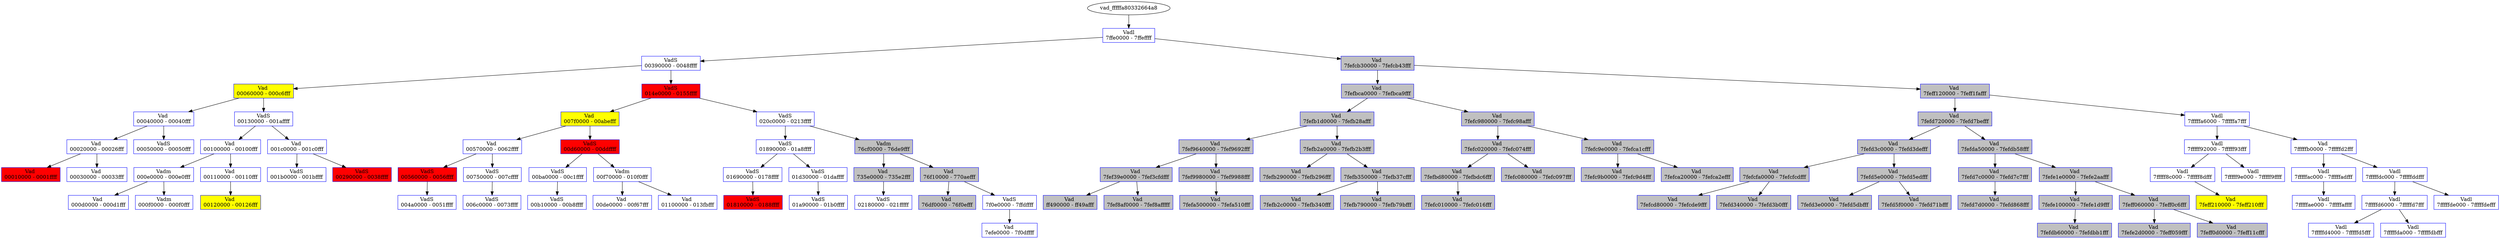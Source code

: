 /* Pid:    772 */
digraph processtree {
graph [rankdir = "TB"];
vad_fffffa80332664a8 -> vad_fffffa8032c65450
vad_fffffa8032c65450 [label = "{ Vadl\n7ffe0000 - 7ffeffff }"shape = "record" color = "blue" style = "filled" fillcolor = "white"];
vad_fffffa8032c65450 -> vad_fffffa8033254f00
vad_fffffa8033254f00 [label = "{ VadS\n00390000 - 0048ffff }"shape = "record" color = "blue" style = "filled" fillcolor = "white"];
vad_fffffa8033254f00 -> vad_fffffa803326fef0
vad_fffffa803326fef0 [label = "{ Vad \n00060000 - 000c6fff }"shape = "record" color = "blue" style = "filled" fillcolor = "yellow"];
vad_fffffa803326fef0 -> vad_fffffa803325e740
vad_fffffa803325e740 [label = "{ Vad \n00040000 - 00040fff }"shape = "record" color = "blue" style = "filled" fillcolor = "white"];
vad_fffffa803325e740 -> vad_fffffa8033239f80
vad_fffffa8033239f80 [label = "{ Vad \n00020000 - 00026fff }"shape = "record" color = "blue" style = "filled" fillcolor = "white"];
vad_fffffa8033239f80 -> vad_fffffa803254eb20
vad_fffffa803254eb20 [label = "{ Vad \n00010000 - 0001ffff }"shape = "record" color = "blue" style = "filled" fillcolor = "red"];
vad_fffffa8033239f80 -> vad_fffffa803322a8e0
vad_fffffa803322a8e0 [label = "{ Vad \n00030000 - 00033fff }"shape = "record" color = "blue" style = "filled" fillcolor = "white"];
vad_fffffa803325e740 -> vad_fffffa8033266f00
vad_fffffa8033266f00 [label = "{ VadS\n00050000 - 00050fff }"shape = "record" color = "blue" style = "filled" fillcolor = "white"];
vad_fffffa803326fef0 -> vad_fffffa8033246ee0
vad_fffffa8033246ee0 [label = "{ VadS\n00130000 - 001affff }"shape = "record" color = "blue" style = "filled" fillcolor = "white"];
vad_fffffa8033246ee0 -> vad_fffffa80332f5810
vad_fffffa80332f5810 [label = "{ Vad \n00100000 - 00100fff }"shape = "record" color = "blue" style = "filled" fillcolor = "white"];
vad_fffffa80332f5810 -> vad_fffffa803328a9a0
vad_fffffa803328a9a0 [label = "{ Vadm\n000e0000 - 000e0fff }"shape = "record" color = "blue" style = "filled" fillcolor = "white"];
vad_fffffa803328a9a0 -> vad_fffffa803327a880
vad_fffffa803327a880 [label = "{ Vad \n000d0000 - 000d1fff }"shape = "record" color = "blue" style = "filled" fillcolor = "white"];
vad_fffffa803328a9a0 -> vad_fffffa803322abe0
vad_fffffa803322abe0 [label = "{ Vadm\n000f0000 - 000f0fff }"shape = "record" color = "blue" style = "filled" fillcolor = "white"];
vad_fffffa80332f5810 -> vad_fffffa80332f6d00
vad_fffffa80332f6d00 [label = "{ Vad \n00110000 - 00110fff }"shape = "record" color = "blue" style = "filled" fillcolor = "white"];
vad_fffffa80332f6d00 -> vad_fffffa80332f6a40
vad_fffffa80332f6a40 [label = "{ Vad \n00120000 - 00126fff }"shape = "record" color = "blue" style = "filled" fillcolor = "yellow"];
vad_fffffa8033246ee0 -> vad_fffffa8031f2c450
vad_fffffa8031f2c450 [label = "{ Vad \n001c0000 - 001c0fff }"shape = "record" color = "blue" style = "filled" fillcolor = "white"];
vad_fffffa8031f2c450 -> vad_fffffa80332f5cf0
vad_fffffa80332f5cf0 [label = "{ VadS\n001b0000 - 001bffff }"shape = "record" color = "blue" style = "filled" fillcolor = "white"];
vad_fffffa8031f2c450 -> vad_fffffa803314a1c0
vad_fffffa803314a1c0 [label = "{ VadS\n00290000 - 0038ffff }"shape = "record" color = "blue" style = "filled" fillcolor = "red"];
vad_fffffa8033254f00 -> vad_fffffa803328adb0
vad_fffffa803328adb0 [label = "{ VadS\n014e0000 - 0155ffff }"shape = "record" color = "blue" style = "filled" fillcolor = "red"];
vad_fffffa803328adb0 -> vad_fffffa8032a21800
vad_fffffa8032a21800 [label = "{ Vad \n007f0000 - 00abefff }"shape = "record" color = "blue" style = "filled" fillcolor = "yellow"];
vad_fffffa8032a21800 -> vad_fffffa8033293d90
vad_fffffa8033293d90 [label = "{ Vad \n00570000 - 0062ffff }"shape = "record" color = "blue" style = "filled" fillcolor = "white"];
vad_fffffa8033293d90 -> vad_fffffa8032c652e0
vad_fffffa8032c652e0 [label = "{ VadS\n00560000 - 0056ffff }"shape = "record" color = "blue" style = "filled" fillcolor = "red"];
vad_fffffa8032c652e0 -> vad_fffffa80332a2ec0
vad_fffffa80332a2ec0 [label = "{ VadS\n004a0000 - 0051ffff }"shape = "record" color = "blue" style = "filled" fillcolor = "white"];
vad_fffffa8033293d90 -> vad_fffffa80323ec4f0
vad_fffffa80323ec4f0 [label = "{ VadS\n00750000 - 007cffff }"shape = "record" color = "blue" style = "filled" fillcolor = "white"];
vad_fffffa80323ec4f0 -> vad_fffffa80316845b0
vad_fffffa80316845b0 [label = "{ VadS\n006c0000 - 0073ffff }"shape = "record" color = "blue" style = "filled" fillcolor = "white"];
vad_fffffa8032a21800 -> vad_fffffa8033287240
vad_fffffa8033287240 [label = "{ VadS\n00d60000 - 00ddffff }"shape = "record" color = "blue" style = "filled" fillcolor = "red"];
vad_fffffa8033287240 -> vad_fffffa8033213b40
vad_fffffa8033213b40 [label = "{ VadS\n00ba0000 - 00c1ffff }"shape = "record" color = "blue" style = "filled" fillcolor = "white"];
vad_fffffa8033213b40 -> vad_fffffa803325ec60
vad_fffffa803325ec60 [label = "{ VadS\n00b10000 - 00b8ffff }"shape = "record" color = "blue" style = "filled" fillcolor = "white"];
vad_fffffa8033287240 -> vad_fffffa80332893b0
vad_fffffa80332893b0 [label = "{ Vadm\n00f70000 - 010f0fff }"shape = "record" color = "blue" style = "filled" fillcolor = "white"];
vad_fffffa80332893b0 -> vad_fffffa8032c653c0
vad_fffffa8032c653c0 [label = "{ Vad \n00de0000 - 00f67fff }"shape = "record" color = "blue" style = "filled" fillcolor = "white"];
vad_fffffa80332893b0 -> vad_fffffa80332788f0
vad_fffffa80332788f0 [label = "{ Vad \n01100000 - 013fbfff }"shape = "record" color = "blue" style = "filled" fillcolor = "white"];
vad_fffffa803328adb0 -> vad_fffffa8033514a30
vad_fffffa8033514a30 [label = "{ VadS\n020c0000 - 0213ffff }"shape = "record" color = "blue" style = "filled" fillcolor = "white"];
vad_fffffa8033514a30 -> vad_fffffa8033264d10
vad_fffffa8033264d10 [label = "{ VadS\n01890000 - 01a8ffff }"shape = "record" color = "blue" style = "filled" fillcolor = "white"];
vad_fffffa8033264d10 -> vad_fffffa80333b6ca0
vad_fffffa80333b6ca0 [label = "{ VadS\n01690000 - 0178ffff }"shape = "record" color = "blue" style = "filled" fillcolor = "white"];
vad_fffffa80333b6ca0 -> vad_fffffa80335377c0
vad_fffffa80335377c0 [label = "{ VadS\n01810000 - 0188ffff }"shape = "record" color = "blue" style = "filled" fillcolor = "red"];
vad_fffffa8033264d10 -> vad_fffffa8032026390
vad_fffffa8032026390 [label = "{ VadS\n01d30000 - 01daffff }"shape = "record" color = "blue" style = "filled" fillcolor = "white"];
vad_fffffa8032026390 -> vad_fffffa80316af1b0
vad_fffffa80316af1b0 [label = "{ VadS\n01a90000 - 01b0ffff }"shape = "record" color = "blue" style = "filled" fillcolor = "white"];
vad_fffffa8033514a30 -> vad_fffffa8033278010
vad_fffffa8033278010 [label = "{ Vadm\n76cf0000 - 76de9fff }"shape = "record" color = "blue" style = "filled" fillcolor = "gray"];
vad_fffffa8033278010 -> vad_fffffa8031e54600
vad_fffffa8031e54600 [label = "{ Vad \n735e0000 - 735e2fff }"shape = "record" color = "blue" style = "filled" fillcolor = "gray"];
vad_fffffa8031e54600 -> vad_fffffa80317fcfc0
vad_fffffa80317fcfc0 [label = "{ VadS\n02180000 - 021fffff }"shape = "record" color = "blue" style = "filled" fillcolor = "white"];
vad_fffffa8033278010 -> vad_fffffa803322ab30
vad_fffffa803322ab30 [label = "{ Vad \n76f10000 - 770aefff }"shape = "record" color = "blue" style = "filled" fillcolor = "gray"];
vad_fffffa803322ab30 -> vad_fffffa80332515b0
vad_fffffa80332515b0 [label = "{ Vad \n76df0000 - 76f0efff }"shape = "record" color = "blue" style = "filled" fillcolor = "gray"];
vad_fffffa803322ab30 -> vad_fffffa8033266580
vad_fffffa8033266580 [label = "{ VadS\n7f0e0000 - 7ffdffff }"shape = "record" color = "blue" style = "filled" fillcolor = "white"];
vad_fffffa8033266580 -> vad_fffffa8032c65980
vad_fffffa8032c65980 [label = "{ Vad \n7efe0000 - 7f0dffff }"shape = "record" color = "blue" style = "filled" fillcolor = "white"];
vad_fffffa8032c65450 -> vad_fffffa803326f980
vad_fffffa803326f980 [label = "{ Vad \n7fefcb30000 - 7fefcb43fff }"shape = "record" color = "blue" style = "filled" fillcolor = "gray"];
vad_fffffa803326f980 -> vad_fffffa803322a970
vad_fffffa803322a970 [label = "{ Vad \n7fefbca0000 - 7fefbca9fff }"shape = "record" color = "blue" style = "filled" fillcolor = "gray"];
vad_fffffa803322a970 -> vad_fffffa803327c620
vad_fffffa803327c620 [label = "{ Vad \n7fefb1d0000 - 7fefb28afff }"shape = "record" color = "blue" style = "filled" fillcolor = "gray"];
vad_fffffa803327c620 -> vad_fffffa8033537c40
vad_fffffa8033537c40 [label = "{ Vad \n7fef9640000 - 7fef9692fff }"shape = "record" color = "blue" style = "filled" fillcolor = "gray"];
vad_fffffa8033537c40 -> vad_fffffa80323c2510
vad_fffffa80323c2510 [label = "{ Vad \n7fef39e0000 - 7fef3cfdfff }"shape = "record" color = "blue" style = "filled" fillcolor = "gray"];
vad_fffffa80323c2510 -> vad_fffffa8032c65330
vad_fffffa8032c65330 [label = "{ Vad \nff490000 - ff49afff }"shape = "record" color = "blue" style = "filled" fillcolor = "gray"];
vad_fffffa80323c2510 -> vad_fffffa80316d00d0
vad_fffffa80316d00d0 [label = "{ Vad \n7fef8af0000 - 7fef8afffff }"shape = "record" color = "blue" style = "filled" fillcolor = "gray"];
vad_fffffa8033537c40 -> vad_fffffa803168f470
vad_fffffa803168f470 [label = "{ Vad \n7fef9980000 - 7fef9988fff }"shape = "record" color = "blue" style = "filled" fillcolor = "gray"];
vad_fffffa803168f470 -> vad_fffffa8032d4e950
vad_fffffa8032d4e950 [label = "{ Vad \n7fefa500000 - 7fefa510fff }"shape = "record" color = "blue" style = "filled" fillcolor = "gray"];
vad_fffffa803327c620 -> vad_fffffa803322ad60
vad_fffffa803322ad60 [label = "{ Vad \n7fefb2a0000 - 7fefb2b3fff }"shape = "record" color = "blue" style = "filled" fillcolor = "gray"];
vad_fffffa803322ad60 -> vad_fffffa8032c678f0
vad_fffffa8032c678f0 [label = "{ Vad \n7fefb290000 - 7fefb296fff }"shape = "record" color = "blue" style = "filled" fillcolor = "gray"];
vad_fffffa803322ad60 -> vad_fffffa803361d6d0
vad_fffffa803361d6d0 [label = "{ Vad \n7fefb350000 - 7fefb37cfff }"shape = "record" color = "blue" style = "filled" fillcolor = "gray"];
vad_fffffa803361d6d0 -> vad_fffffa8033229f80
vad_fffffa8033229f80 [label = "{ Vad \n7fefb2c0000 - 7fefb340fff }"shape = "record" color = "blue" style = "filled" fillcolor = "gray"];
vad_fffffa803361d6d0 -> vad_fffffa8032be73d0
vad_fffffa8032be73d0 [label = "{ Vad \n7fefb790000 - 7fefb79bfff }"shape = "record" color = "blue" style = "filled" fillcolor = "gray"];
vad_fffffa803322a970 -> vad_fffffa803325e930
vad_fffffa803325e930 [label = "{ Vad \n7fefc980000 - 7fefc98afff }"shape = "record" color = "blue" style = "filled" fillcolor = "gray"];
vad_fffffa803325e930 -> vad_fffffa803328a2f0
vad_fffffa803328a2f0 [label = "{ Vad \n7fefc020000 - 7fefc074fff }"shape = "record" color = "blue" style = "filled" fillcolor = "gray"];
vad_fffffa803328a2f0 -> vad_fffffa803328a410
vad_fffffa803328a410 [label = "{ Vad \n7fefbd80000 - 7fefbdc6fff }"shape = "record" color = "blue" style = "filled" fillcolor = "gray"];
vad_fffffa803328a410 -> vad_fffffa8033289450
vad_fffffa8033289450 [label = "{ Vad \n7fefc010000 - 7fefc016fff }"shape = "record" color = "blue" style = "filled" fillcolor = "gray"];
vad_fffffa803328a2f0 -> vad_fffffa8033286950
vad_fffffa8033286950 [label = "{ Vad \n7fefc080000 - 7fefc097fff }"shape = "record" color = "blue" style = "filled" fillcolor = "gray"];
vad_fffffa803325e930 -> vad_fffffa803355cf80
vad_fffffa803355cf80 [label = "{ Vad \n7fefc9e0000 - 7fefca1cfff }"shape = "record" color = "blue" style = "filled" fillcolor = "gray"];
vad_fffffa803355cf80 -> vad_fffffa8033278550
vad_fffffa8033278550 [label = "{ Vad \n7fefc9b0000 - 7fefc9d4fff }"shape = "record" color = "blue" style = "filled" fillcolor = "gray"];
vad_fffffa803355cf80 -> vad_fffffa80331fa690
vad_fffffa80331fa690 [label = "{ Vad \n7fefca20000 - 7fefca2efff }"shape = "record" color = "blue" style = "filled" fillcolor = "gray"];
vad_fffffa803326f980 -> vad_fffffa803326f7f0
vad_fffffa803326f7f0 [label = "{ Vad \n7feff120000 - 7feff1fafff }"shape = "record" color = "blue" style = "filled" fillcolor = "gray"];
vad_fffffa803326f7f0 -> vad_fffffa803326fc20
vad_fffffa803326fc20 [label = "{ Vad \n7fefd720000 - 7fefd7befff }"shape = "record" color = "blue" style = "filled" fillcolor = "gray"];
vad_fffffa803326fc20 -> vad_fffffa803326f3e0
vad_fffffa803326f3e0 [label = "{ Vad \n7fefd3c0000 - 7fefd3defff }"shape = "record" color = "blue" style = "filled" fillcolor = "gray"];
vad_fffffa803326f3e0 -> vad_fffffa8033289e50
vad_fffffa8033289e50 [label = "{ Vad \n7fefcfa0000 - 7fefcfcdfff }"shape = "record" color = "blue" style = "filled" fillcolor = "gray"];
vad_fffffa8033289e50 -> vad_fffffa8033256cf0
vad_fffffa8033256cf0 [label = "{ Vad \n7fefcd80000 - 7fefcde9fff }"shape = "record" color = "blue" style = "filled" fillcolor = "gray"];
vad_fffffa8033289e50 -> vad_fffffa80320091d0
vad_fffffa80320091d0 [label = "{ Vad \n7fefd340000 - 7fefd3b0fff }"shape = "record" color = "blue" style = "filled" fillcolor = "gray"];
vad_fffffa803326f3e0 -> vad_fffffa803326f470
vad_fffffa803326f470 [label = "{ Vad \n7fefd5e0000 - 7fefd5edfff }"shape = "record" color = "blue" style = "filled" fillcolor = "gray"];
vad_fffffa803326f470 -> vad_fffffa80332e84e0
vad_fffffa80332e84e0 [label = "{ Vad \n7fefd3e0000 - 7fefd5dbfff }"shape = "record" color = "blue" style = "filled" fillcolor = "gray"];
vad_fffffa803326f470 -> vad_fffffa803254ebb0
vad_fffffa803254ebb0 [label = "{ Vad \n7fefd5f0000 - 7fefd71bfff }"shape = "record" color = "blue" style = "filled" fillcolor = "gray"];
vad_fffffa803326fc20 -> vad_fffffa80332898d0
vad_fffffa80332898d0 [label = "{ Vad \n7fefda50000 - 7fefdb58fff }"shape = "record" color = "blue" style = "filled" fillcolor = "gray"];
vad_fffffa80332898d0 -> vad_fffffa803328a910
vad_fffffa803328a910 [label = "{ Vad \n7fefd7c0000 - 7fefd7c7fff }"shape = "record" color = "blue" style = "filled" fillcolor = "gray"];
vad_fffffa803328a910 -> vad_fffffa80332f5780
vad_fffffa80332f5780 [label = "{ Vad \n7fefd7d0000 - 7fefd868fff }"shape = "record" color = "blue" style = "filled" fillcolor = "gray"];
vad_fffffa80332898d0 -> vad_fffffa8033287650
vad_fffffa8033287650 [label = "{ Vad \n7fefe1e0000 - 7fefe2aafff }"shape = "record" color = "blue" style = "filled" fillcolor = "gray"];
vad_fffffa8033287650 -> vad_fffffa80332f4380
vad_fffffa80332f4380 [label = "{ Vad \n7fefe100000 - 7fefe1d9fff }"shape = "record" color = "blue" style = "filled" fillcolor = "gray"];
vad_fffffa80332f4380 -> vad_fffffa8033626c20
vad_fffffa8033626c20 [label = "{ Vad \n7fefdb60000 - 7fefdbb1fff }"shape = "record" color = "blue" style = "filled" fillcolor = "gray"];
vad_fffffa8033287650 -> vad_fffffa8033289f80
vad_fffffa8033289f80 [label = "{ Vad \n7feff060000 - 7feff0c6fff }"shape = "record" color = "blue" style = "filled" fillcolor = "gray"];
vad_fffffa8033289f80 -> vad_fffffa8031f37160
vad_fffffa8031f37160 [label = "{ Vad \n7fefe2d0000 - 7feff059fff }"shape = "record" color = "blue" style = "filled" fillcolor = "gray"];
vad_fffffa8033289f80 -> vad_fffffa803327aef0
vad_fffffa803327aef0 [label = "{ Vad \n7feff0d0000 - 7feff11cfff }"shape = "record" color = "blue" style = "filled" fillcolor = "gray"];
vad_fffffa803326f7f0 -> vad_fffffa80323c2470
vad_fffffa80323c2470 [label = "{ Vadl\n7fffffa6000 - 7fffffa7fff }"shape = "record" color = "blue" style = "filled" fillcolor = "white"];
vad_fffffa80323c2470 -> vad_fffffa8031f258c0
vad_fffffa8031f258c0 [label = "{ Vadl\n7fffff92000 - 7fffff93fff }"shape = "record" color = "blue" style = "filled" fillcolor = "white"];
vad_fffffa8031f258c0 -> vad_fffffa803342f7d0
vad_fffffa803342f7d0 [label = "{ Vadl\n7fffff8c000 - 7fffff8dfff }"shape = "record" color = "blue" style = "filled" fillcolor = "white"];
vad_fffffa803342f7d0 -> vad_fffffa803322a850
vad_fffffa803322a850 [label = "{ Vad \n7feff210000 - 7feff210fff }"shape = "record" color = "blue" style = "filled" fillcolor = "yellow"];
vad_fffffa8031f258c0 -> vad_fffffa803210fa50
vad_fffffa803210fa50 [label = "{ Vadl\n7fffff9e000 - 7fffff9ffff }"shape = "record" color = "blue" style = "filled" fillcolor = "white"];
vad_fffffa80323c2470 -> vad_fffffa803322aaa0
vad_fffffa803322aaa0 [label = "{ Vad \n7fffffb0000 - 7fffffd2fff }"shape = "record" color = "blue" style = "filled" fillcolor = "white"];
vad_fffffa803322aaa0 -> vad_fffffa8032c67470
vad_fffffa8032c67470 [label = "{ Vadl\n7fffffac000 - 7fffffadfff }"shape = "record" color = "blue" style = "filled" fillcolor = "white"];
vad_fffffa8032c67470 -> vad_fffffa803381d2b0
vad_fffffa803381d2b0 [label = "{ Vadl\n7fffffae000 - 7fffffaffff }"shape = "record" color = "blue" style = "filled" fillcolor = "white"];
vad_fffffa803322aaa0 -> vad_fffffa803322a2a0
vad_fffffa803322a2a0 [label = "{ Vadl\n7fffffdc000 - 7fffffddfff }"shape = "record" color = "blue" style = "filled" fillcolor = "white"];
vad_fffffa803322a2a0 -> vad_fffffa803326f240
vad_fffffa803326f240 [label = "{ Vadl\n7fffffd6000 - 7fffffd7fff }"shape = "record" color = "blue" style = "filled" fillcolor = "white"];
vad_fffffa803326f240 -> vad_fffffa80326cf170
vad_fffffa80326cf170 [label = "{ Vadl\n7fffffd4000 - 7fffffd5fff }"shape = "record" color = "blue" style = "filled" fillcolor = "white"];
vad_fffffa803326f240 -> vad_fffffa8032d4f520
vad_fffffa8032d4f520 [label = "{ Vadl\n7fffffda000 - 7fffffdbfff }"shape = "record" color = "blue" style = "filled" fillcolor = "white"];
vad_fffffa803322a2a0 -> vad_fffffa803322aa00
vad_fffffa803322aa00 [label = "{ Vadl\n7fffffde000 - 7fffffdefff }"shape = "record" color = "blue" style = "filled" fillcolor = "white"];
}
